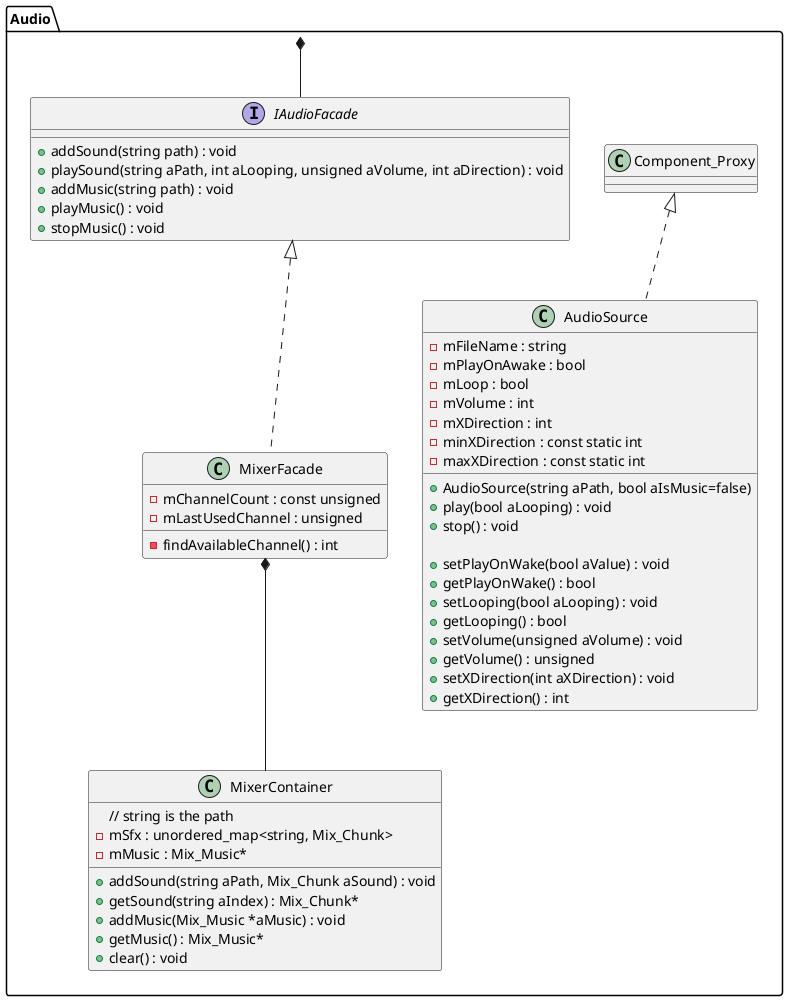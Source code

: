 @startuml audioPackageClassDiagram

package Audio{
    class Component_Proxy {}

class AudioSource implements Component_Proxy{
    - mFileName : string
    - mPlayOnAwake : bool
    - mLoop : bool
    - mVolume : int
    - mXDirection : int
    - minXDirection : const static int
    - maxXDirection : const static int
    + AudioSource(string aPath, bool aIsMusic=false)
    + play(bool aLooping) : void
    + stop() : void 

    + setPlayOnWake(bool aValue) : void
    + getPlayOnWake() : bool
    + setLooping(bool aLooping) : void
    + getLooping() : bool
    + setVolume(unsigned aVolume) : void
    + getVolume() : unsigned
    + setXDirection(int aXDirection) : void
    + getXDirection() : int
}

interface IAudioFacade {
    + addSound(string path) : void
    + playSound(string aPath, int aLooping, unsigned aVolume, int aDirection) : void
    + addMusic(string path) : void
    + playMusic() : void
    + stopMusic() : void
}

class MixerFacade implements IAudioFacade {
    - mChannelCount : const unsigned
    - mLastUsedChannel : unsigned
    - findAvailableChannel() : int
}

class MixerContainer {
    // string is the path
    - mSfx : unordered_map<string, Mix_Chunk>
    - mMusic : Mix_Music*
    + addSound(string aPath, Mix_Chunk aSound) : void
    + getSound(string aIndex) : Mix_Chunk*
    + addMusic(Mix_Music *aMusic) : void
    + getMusic() : Mix_Music*
    + clear() : void
}

MixerFacade *-- MixerContainer

}

Audio *--IAudioFacade

@enduml